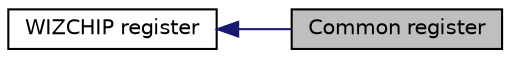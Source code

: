 digraph "Common register"
{
  edge [fontname="Helvetica",fontsize="10",labelfontname="Helvetica",labelfontsize="10"];
  node [fontname="Helvetica",fontsize="10",shape=record];
  rankdir=LR;
  Node1 [label="WIZCHIP register",height=0.2,width=0.4,color="black", fillcolor="white", style="filled",URL="$group___w_i_z_c_h_i_p__register.html",tooltip="WHIZCHIP register defines register group of W5500. "];
  Node0 [label="Common register",height=0.2,width=0.4,color="black", fillcolor="grey75", style="filled" fontcolor="black"];
  Node1->Node0 [shape=plaintext, color="midnightblue", dir="back", style="solid"];
}
